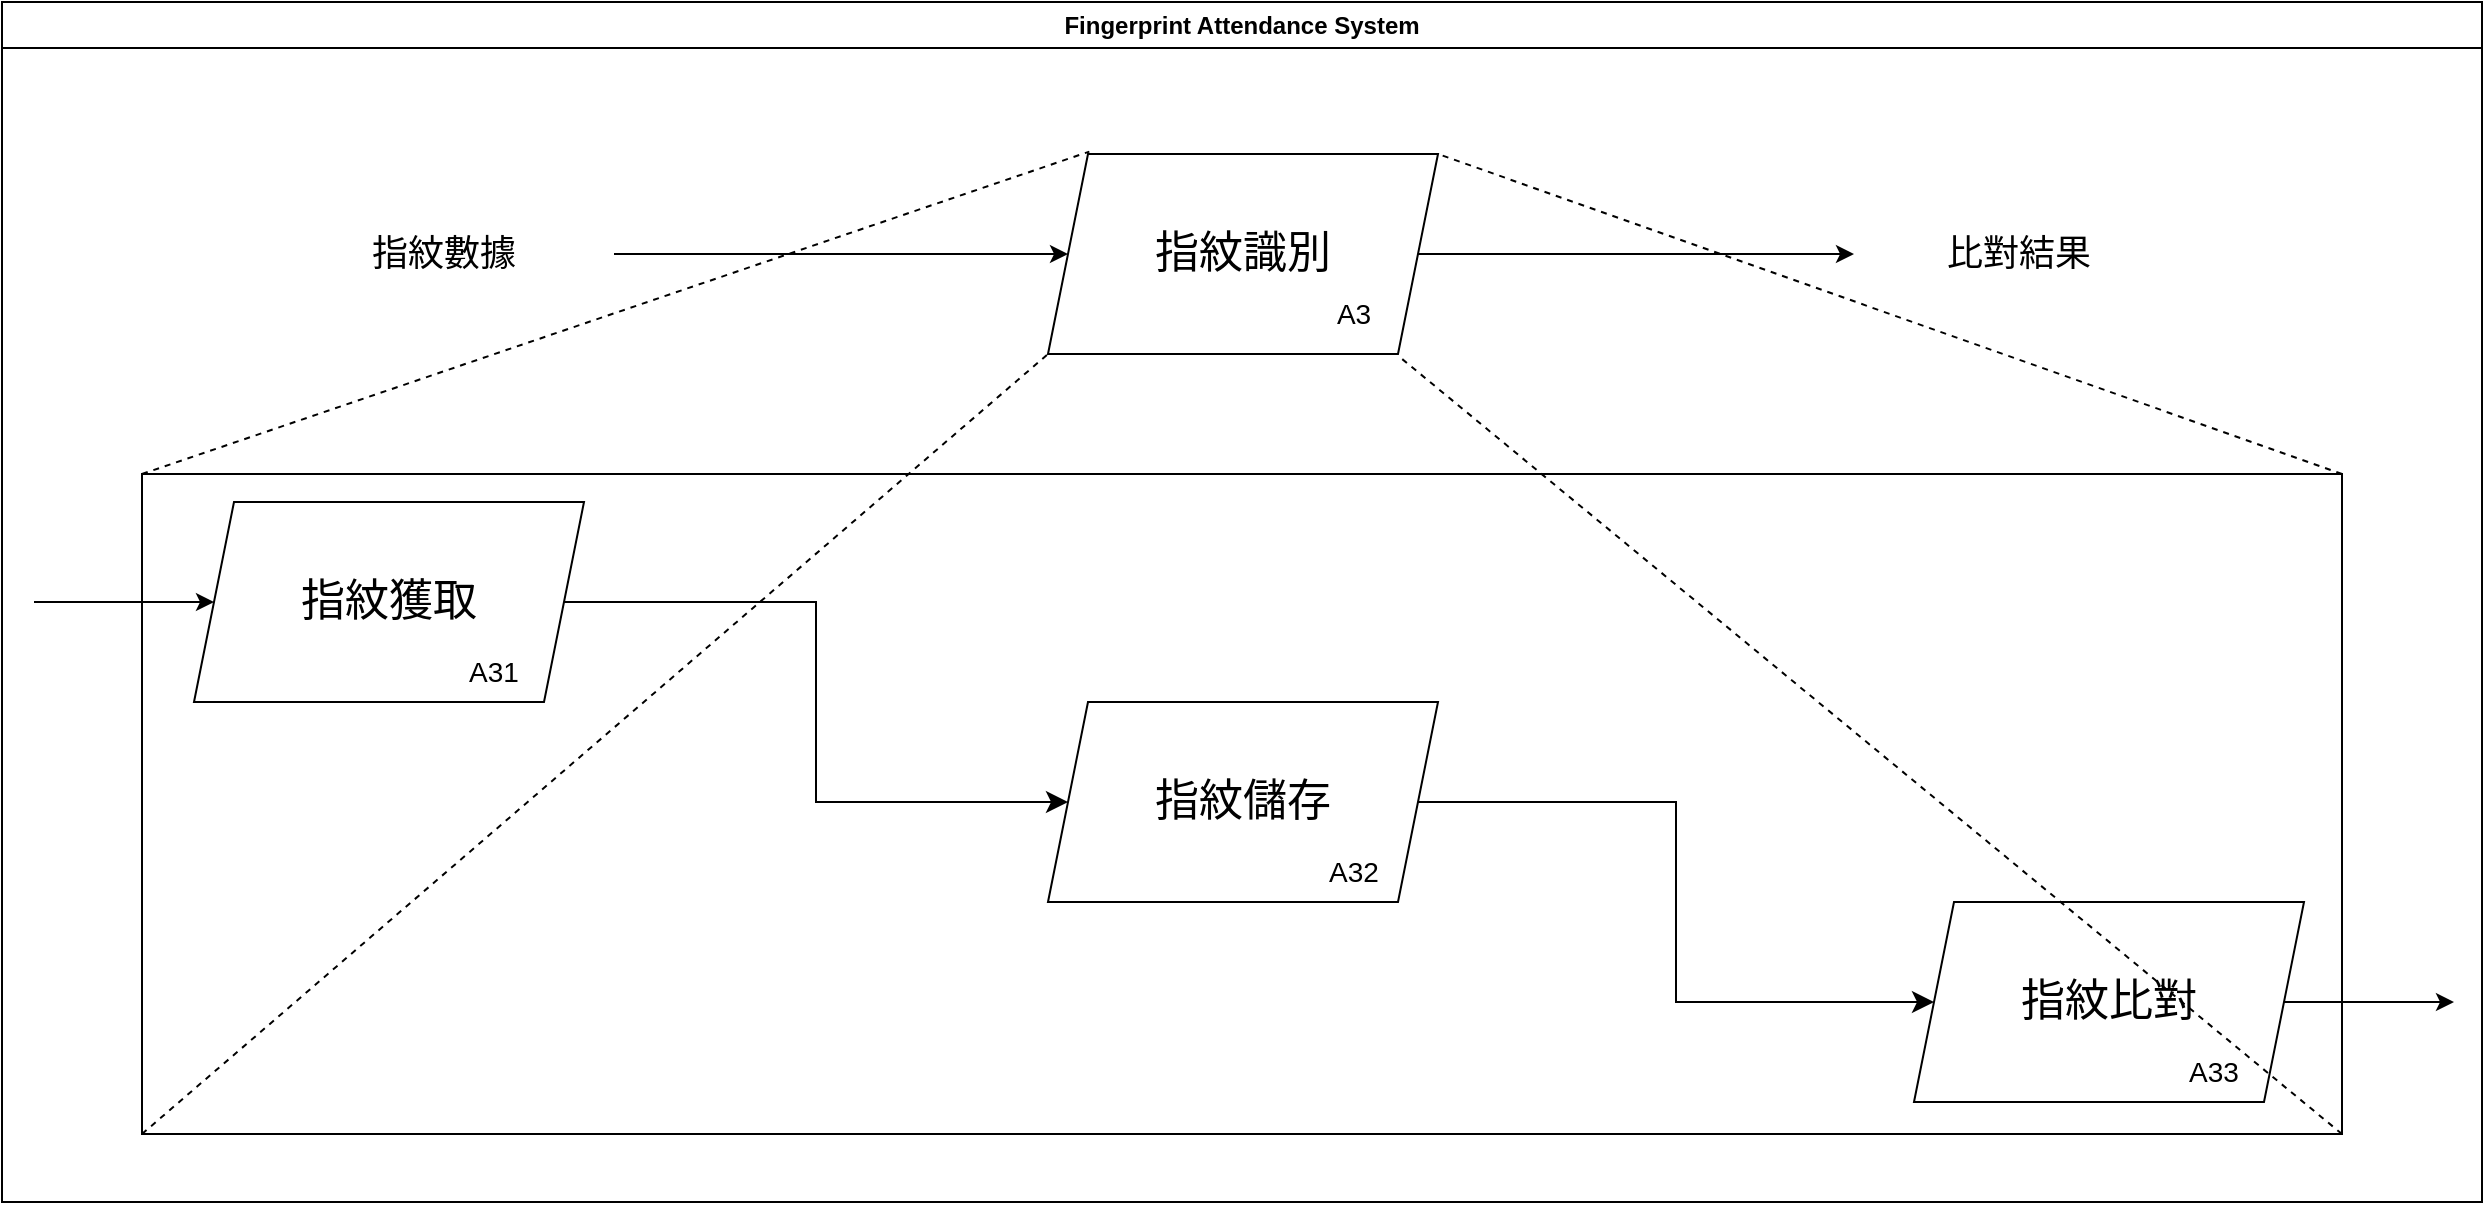 <mxfile version="22.1.11" type="device">
  <diagram id="VUPCrrjHEeE_5dmQ4aHO" name="第 1 页">
    <mxGraphModel dx="2592" dy="852" grid="1" gridSize="10" guides="1" tooltips="1" connect="1" arrows="1" fold="1" page="1" pageScale="1" pageWidth="1169" pageHeight="827" math="0" shadow="0">
      <root>
        <mxCell id="0" />
        <mxCell id="1" parent="0" />
        <mxCell id="Bzr7LH3LYIl0aywDg5R7-12" value="" style="rounded=0;whiteSpace=wrap;html=1;" parent="1" vertex="1">
          <mxGeometry x="34" y="300" width="1100" height="330" as="geometry" />
        </mxCell>
        <mxCell id="Bzr7LH3LYIl0aywDg5R7-1" value="&lt;font style=&quot;font-size: 22px;&quot;&gt;指紋識別&lt;/font&gt;" style="shape=parallelogram;perimeter=parallelogramPerimeter;whiteSpace=wrap;html=1;fixedSize=1;" parent="1" vertex="1">
          <mxGeometry x="487" y="140" width="195" height="100" as="geometry" />
        </mxCell>
        <mxCell id="Bzr7LH3LYIl0aywDg5R7-2" value="&lt;font style=&quot;font-size: 22px;&quot;&gt;指紋儲存&lt;/font&gt;" style="shape=parallelogram;perimeter=parallelogramPerimeter;whiteSpace=wrap;html=1;fixedSize=1;" parent="1" vertex="1">
          <mxGeometry x="487" y="414" width="195" height="100" as="geometry" />
        </mxCell>
        <mxCell id="Bzr7LH3LYIl0aywDg5R7-4" value="&lt;font style=&quot;font-size: 22px;&quot;&gt;指紋獲取&lt;/font&gt;" style="shape=parallelogram;perimeter=parallelogramPerimeter;whiteSpace=wrap;html=1;fixedSize=1;" parent="1" vertex="1">
          <mxGeometry x="60" y="314" width="195" height="100" as="geometry" />
        </mxCell>
        <mxCell id="Bzr7LH3LYIl0aywDg5R7-6" value="&lt;font style=&quot;font-size: 22px;&quot;&gt;指紋比對&lt;/font&gt;" style="shape=parallelogram;perimeter=parallelogramPerimeter;whiteSpace=wrap;html=1;fixedSize=1;" parent="1" vertex="1">
          <mxGeometry x="920" y="514" width="195" height="100" as="geometry" />
        </mxCell>
        <mxCell id="Bzr7LH3LYIl0aywDg5R7-13" value="" style="endArrow=none;dashed=1;html=1;rounded=0;entryX=0.106;entryY=-0.012;entryDx=0;entryDy=0;entryPerimeter=0;exitX=0;exitY=0;exitDx=0;exitDy=0;" parent="1" source="Bzr7LH3LYIl0aywDg5R7-12" target="Bzr7LH3LYIl0aywDg5R7-1" edge="1">
          <mxGeometry width="50" height="50" relative="1" as="geometry">
            <mxPoint x="510" y="410" as="sourcePoint" />
            <mxPoint x="560" y="360" as="targetPoint" />
          </mxGeometry>
        </mxCell>
        <mxCell id="Bzr7LH3LYIl0aywDg5R7-14" value="" style="endArrow=none;dashed=1;html=1;rounded=0;entryX=0;entryY=1;entryDx=0;entryDy=0;exitX=0;exitY=1;exitDx=0;exitDy=0;" parent="1" source="Bzr7LH3LYIl0aywDg5R7-12" target="Bzr7LH3LYIl0aywDg5R7-1" edge="1">
          <mxGeometry width="50" height="50" relative="1" as="geometry">
            <mxPoint x="510" y="410" as="sourcePoint" />
            <mxPoint x="560" y="360" as="targetPoint" />
          </mxGeometry>
        </mxCell>
        <mxCell id="Bzr7LH3LYIl0aywDg5R7-15" value="" style="endArrow=none;dashed=1;html=1;rounded=0;entryX=1;entryY=0;entryDx=0;entryDy=0;exitX=1;exitY=0;exitDx=0;exitDy=0;" parent="1" source="Bzr7LH3LYIl0aywDg5R7-12" target="Bzr7LH3LYIl0aywDg5R7-1" edge="1">
          <mxGeometry width="50" height="50" relative="1" as="geometry">
            <mxPoint x="510" y="410" as="sourcePoint" />
            <mxPoint x="560" y="360" as="targetPoint" />
          </mxGeometry>
        </mxCell>
        <mxCell id="Bzr7LH3LYIl0aywDg5R7-16" value="" style="endArrow=none;dashed=1;html=1;rounded=0;exitX=1;exitY=1;exitDx=0;exitDy=0;entryX=0.908;entryY=1.025;entryDx=0;entryDy=0;entryPerimeter=0;" parent="1" source="Bzr7LH3LYIl0aywDg5R7-12" target="Bzr7LH3LYIl0aywDg5R7-1" edge="1">
          <mxGeometry width="50" height="50" relative="1" as="geometry">
            <mxPoint x="510" y="410" as="sourcePoint" />
            <mxPoint x="660" y="180" as="targetPoint" />
          </mxGeometry>
        </mxCell>
        <mxCell id="Bzr7LH3LYIl0aywDg5R7-18" value="&lt;font style=&quot;font-size: 14px;&quot;&gt;A31&lt;br&gt;&lt;/font&gt;" style="text;strokeColor=none;align=center;fillColor=none;html=1;verticalAlign=middle;whiteSpace=wrap;rounded=0;" parent="1" vertex="1">
          <mxGeometry x="180" y="384" width="60" height="30" as="geometry" />
        </mxCell>
        <mxCell id="Bzr7LH3LYIl0aywDg5R7-20" value="&lt;font style=&quot;font-size: 14px;&quot;&gt;A32&lt;/font&gt;" style="text;strokeColor=none;align=center;fillColor=none;html=1;verticalAlign=middle;whiteSpace=wrap;rounded=0;" parent="1" vertex="1">
          <mxGeometry x="610" y="484" width="60" height="30" as="geometry" />
        </mxCell>
        <mxCell id="Bzr7LH3LYIl0aywDg5R7-22" value="&lt;font style=&quot;font-size: 14px;&quot;&gt;A33&lt;/font&gt;" style="text;strokeColor=none;align=center;fillColor=none;html=1;verticalAlign=middle;whiteSpace=wrap;rounded=0;" parent="1" vertex="1">
          <mxGeometry x="1040" y="584" width="60" height="30" as="geometry" />
        </mxCell>
        <mxCell id="Bzr7LH3LYIl0aywDg5R7-23" value="" style="endArrow=classic;html=1;rounded=0;entryX=0;entryY=0.5;entryDx=0;entryDy=0;" parent="1" target="Bzr7LH3LYIl0aywDg5R7-4" edge="1">
          <mxGeometry width="50" height="50" relative="1" as="geometry">
            <mxPoint x="-20" y="364" as="sourcePoint" />
            <mxPoint x="560" y="360" as="targetPoint" />
          </mxGeometry>
        </mxCell>
        <mxCell id="Bzr7LH3LYIl0aywDg5R7-35" value="" style="endArrow=classic;html=1;rounded=0;exitX=1;exitY=0.5;exitDx=0;exitDy=0;" parent="1" source="Bzr7LH3LYIl0aywDg5R7-6" edge="1">
          <mxGeometry width="50" height="50" relative="1" as="geometry">
            <mxPoint x="510" y="410" as="sourcePoint" />
            <mxPoint x="1190" y="564" as="targetPoint" />
          </mxGeometry>
        </mxCell>
        <mxCell id="Bzr7LH3LYIl0aywDg5R7-36" value="" style="endArrow=classic;html=1;rounded=0;entryX=0;entryY=0.5;entryDx=0;entryDy=0;" parent="1" target="Bzr7LH3LYIl0aywDg5R7-1" edge="1">
          <mxGeometry width="50" height="50" relative="1" as="geometry">
            <mxPoint x="270" y="190" as="sourcePoint" />
            <mxPoint x="560" y="360" as="targetPoint" />
          </mxGeometry>
        </mxCell>
        <mxCell id="Bzr7LH3LYIl0aywDg5R7-37" value="" style="endArrow=classic;html=1;rounded=0;exitX=1;exitY=0.5;exitDx=0;exitDy=0;" parent="1" source="Bzr7LH3LYIl0aywDg5R7-1" edge="1">
          <mxGeometry width="50" height="50" relative="1" as="geometry">
            <mxPoint x="510" y="410" as="sourcePoint" />
            <mxPoint x="890" y="190" as="targetPoint" />
          </mxGeometry>
        </mxCell>
        <mxCell id="Bzr7LH3LYIl0aywDg5R7-38" value="&lt;font style=&quot;font-size: 18px;&quot;&gt;指紋數據&lt;/font&gt;" style="text;strokeColor=none;align=center;fillColor=none;html=1;verticalAlign=middle;whiteSpace=wrap;rounded=0;" parent="1" vertex="1">
          <mxGeometry x="100" y="175" width="170" height="30" as="geometry" />
        </mxCell>
        <mxCell id="Bzr7LH3LYIl0aywDg5R7-39" value="&lt;font style=&quot;font-size: 18px;&quot;&gt;比對結果&lt;/font&gt;" style="text;strokeColor=none;align=center;fillColor=none;html=1;verticalAlign=middle;whiteSpace=wrap;rounded=0;" parent="1" vertex="1">
          <mxGeometry x="895" y="175" width="155" height="30" as="geometry" />
        </mxCell>
        <mxCell id="MBl-QrmTGhOZfTzYXRKG-2" value="Fingerprint Attendance System" style="swimlane;whiteSpace=wrap;html=1;" parent="1" vertex="1">
          <mxGeometry x="-36" y="64" width="1240" height="600" as="geometry" />
        </mxCell>
        <mxCell id="Bzr7LH3LYIl0aywDg5R7-17" value="&lt;font style=&quot;font-size: 14px;&quot;&gt;A3&lt;/font&gt;" style="text;strokeColor=none;align=center;fillColor=none;html=1;verticalAlign=middle;whiteSpace=wrap;rounded=0;" parent="MBl-QrmTGhOZfTzYXRKG-2" vertex="1">
          <mxGeometry x="646" y="141" width="60" height="30" as="geometry" />
        </mxCell>
        <mxCell id="Ps4zUw2g4JR6JmLCQhNN-1" value="" style="edgeStyle=elbowEdgeStyle;elbow=horizontal;endArrow=classic;html=1;curved=0;rounded=0;endSize=8;startSize=8;exitX=1;exitY=0.5;exitDx=0;exitDy=0;entryX=0;entryY=0.5;entryDx=0;entryDy=0;" edge="1" parent="1" source="Bzr7LH3LYIl0aywDg5R7-4" target="Bzr7LH3LYIl0aywDg5R7-2">
          <mxGeometry width="50" height="50" relative="1" as="geometry">
            <mxPoint x="590" y="310" as="sourcePoint" />
            <mxPoint x="640" y="260" as="targetPoint" />
          </mxGeometry>
        </mxCell>
        <mxCell id="Ps4zUw2g4JR6JmLCQhNN-2" value="" style="edgeStyle=elbowEdgeStyle;elbow=horizontal;endArrow=classic;html=1;curved=0;rounded=0;endSize=8;startSize=8;exitX=1;exitY=0.5;exitDx=0;exitDy=0;entryX=0;entryY=0.5;entryDx=0;entryDy=0;" edge="1" parent="1" source="Bzr7LH3LYIl0aywDg5R7-2" target="Bzr7LH3LYIl0aywDg5R7-6">
          <mxGeometry width="50" height="50" relative="1" as="geometry">
            <mxPoint x="590" y="310" as="sourcePoint" />
            <mxPoint x="640" y="260" as="targetPoint" />
          </mxGeometry>
        </mxCell>
      </root>
    </mxGraphModel>
  </diagram>
</mxfile>

